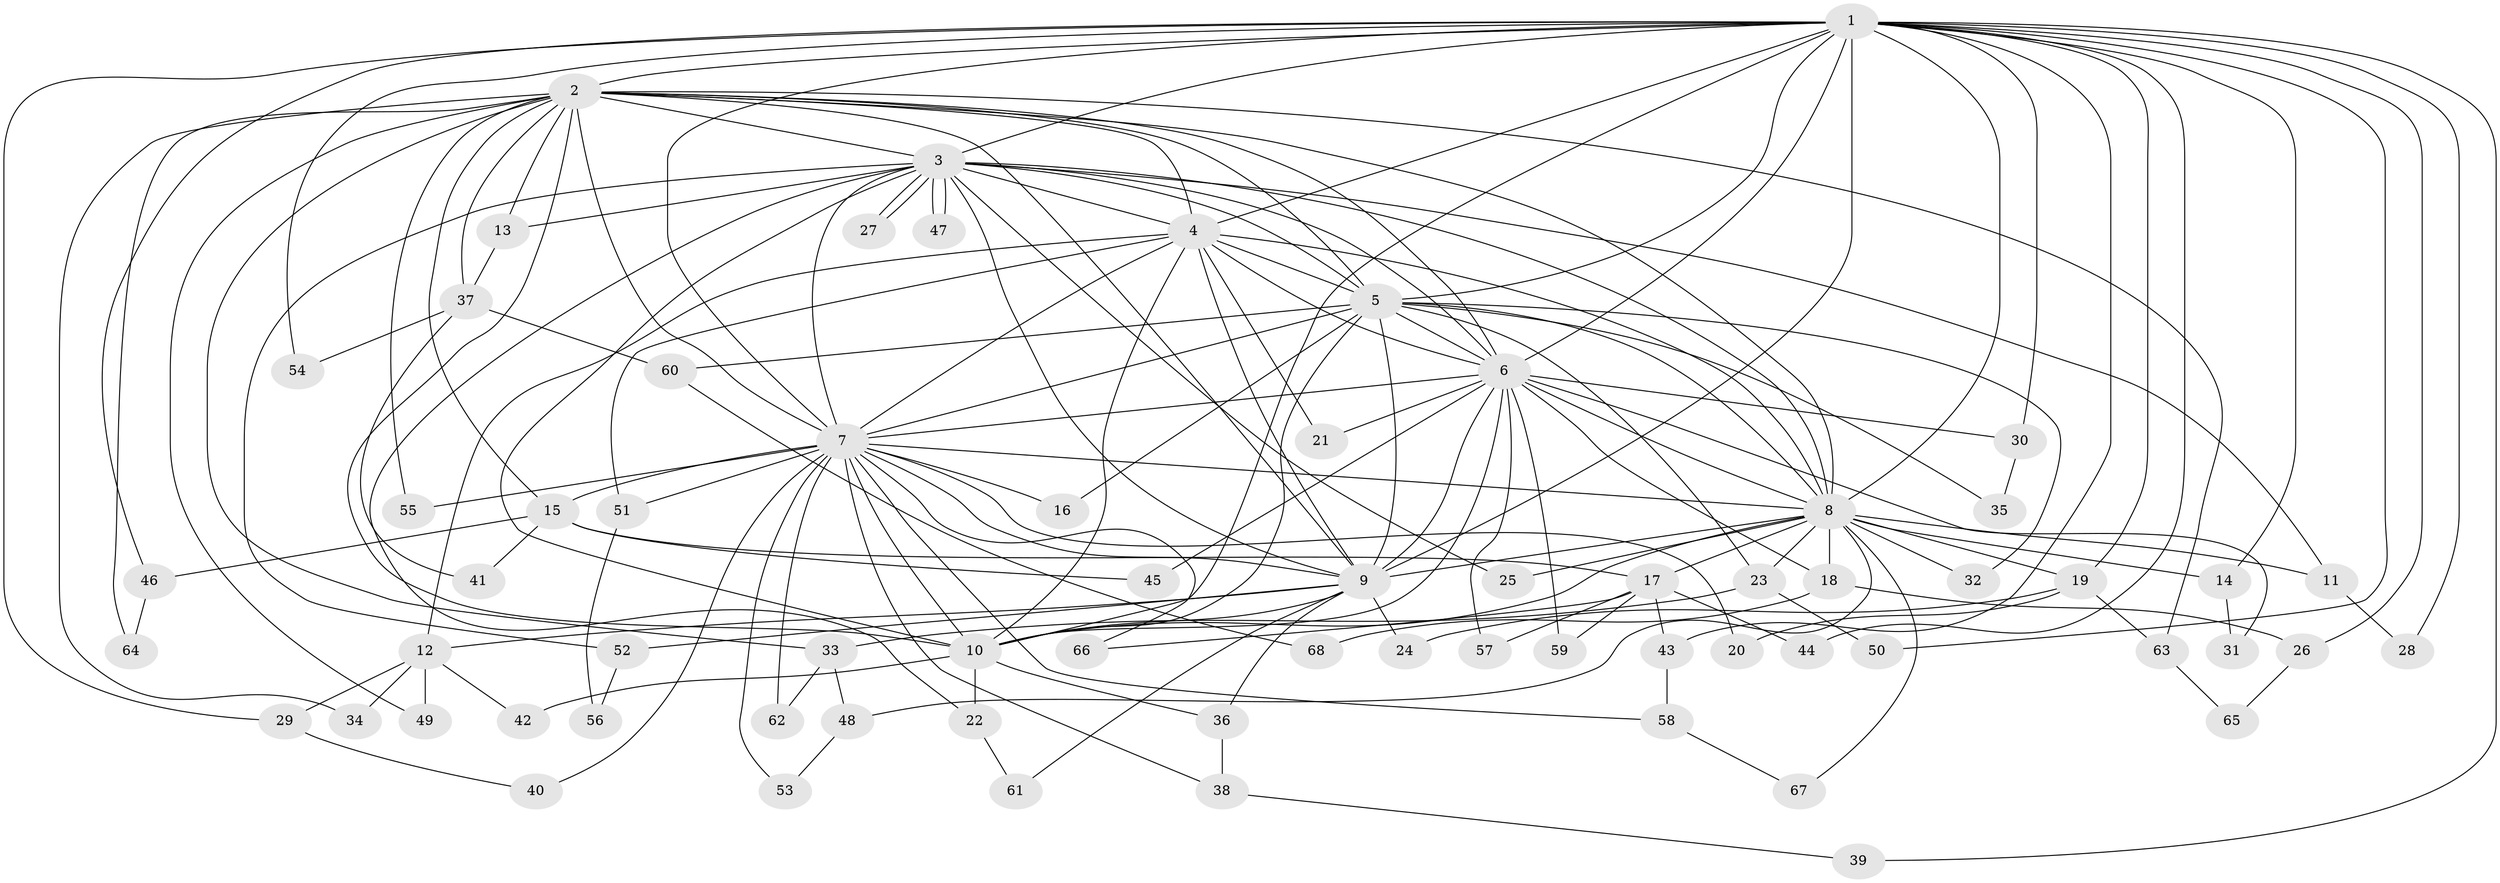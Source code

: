 // Generated by graph-tools (version 1.1) at 2025/43/03/09/25 04:43:39]
// undirected, 68 vertices, 161 edges
graph export_dot {
graph [start="1"]
  node [color=gray90,style=filled];
  1;
  2;
  3;
  4;
  5;
  6;
  7;
  8;
  9;
  10;
  11;
  12;
  13;
  14;
  15;
  16;
  17;
  18;
  19;
  20;
  21;
  22;
  23;
  24;
  25;
  26;
  27;
  28;
  29;
  30;
  31;
  32;
  33;
  34;
  35;
  36;
  37;
  38;
  39;
  40;
  41;
  42;
  43;
  44;
  45;
  46;
  47;
  48;
  49;
  50;
  51;
  52;
  53;
  54;
  55;
  56;
  57;
  58;
  59;
  60;
  61;
  62;
  63;
  64;
  65;
  66;
  67;
  68;
  1 -- 2;
  1 -- 3;
  1 -- 4;
  1 -- 5;
  1 -- 6;
  1 -- 7;
  1 -- 8;
  1 -- 9;
  1 -- 10;
  1 -- 14;
  1 -- 19;
  1 -- 26;
  1 -- 28;
  1 -- 29;
  1 -- 30;
  1 -- 39;
  1 -- 43;
  1 -- 44;
  1 -- 46;
  1 -- 50;
  1 -- 54;
  2 -- 3;
  2 -- 4;
  2 -- 5;
  2 -- 6;
  2 -- 7;
  2 -- 8;
  2 -- 9;
  2 -- 10;
  2 -- 13;
  2 -- 15;
  2 -- 33;
  2 -- 34;
  2 -- 37;
  2 -- 49;
  2 -- 55;
  2 -- 63;
  2 -- 64;
  3 -- 4;
  3 -- 5;
  3 -- 6;
  3 -- 7;
  3 -- 8;
  3 -- 9;
  3 -- 10;
  3 -- 11;
  3 -- 13;
  3 -- 22;
  3 -- 25;
  3 -- 27;
  3 -- 27;
  3 -- 47;
  3 -- 47;
  3 -- 52;
  4 -- 5;
  4 -- 6;
  4 -- 7;
  4 -- 8;
  4 -- 9;
  4 -- 10;
  4 -- 12;
  4 -- 21;
  4 -- 51;
  5 -- 6;
  5 -- 7;
  5 -- 8;
  5 -- 9;
  5 -- 10;
  5 -- 16;
  5 -- 23;
  5 -- 32;
  5 -- 35;
  5 -- 60;
  6 -- 7;
  6 -- 8;
  6 -- 9;
  6 -- 10;
  6 -- 18;
  6 -- 21;
  6 -- 30;
  6 -- 31;
  6 -- 45;
  6 -- 57;
  6 -- 59;
  7 -- 8;
  7 -- 9;
  7 -- 10;
  7 -- 15;
  7 -- 16;
  7 -- 20;
  7 -- 38;
  7 -- 40;
  7 -- 51;
  7 -- 53;
  7 -- 55;
  7 -- 58;
  7 -- 62;
  7 -- 66;
  8 -- 9;
  8 -- 10;
  8 -- 11;
  8 -- 14;
  8 -- 17;
  8 -- 18;
  8 -- 19;
  8 -- 23;
  8 -- 25;
  8 -- 32;
  8 -- 48;
  8 -- 67;
  9 -- 10;
  9 -- 12;
  9 -- 24;
  9 -- 36;
  9 -- 52;
  9 -- 61;
  10 -- 22;
  10 -- 36;
  10 -- 42;
  11 -- 28;
  12 -- 29;
  12 -- 34;
  12 -- 42;
  12 -- 49;
  13 -- 37;
  14 -- 31;
  15 -- 17;
  15 -- 41;
  15 -- 45;
  15 -- 46;
  17 -- 43;
  17 -- 44;
  17 -- 57;
  17 -- 59;
  17 -- 66;
  18 -- 26;
  18 -- 68;
  19 -- 20;
  19 -- 24;
  19 -- 63;
  22 -- 61;
  23 -- 33;
  23 -- 50;
  26 -- 65;
  29 -- 40;
  30 -- 35;
  33 -- 48;
  33 -- 62;
  36 -- 38;
  37 -- 41;
  37 -- 54;
  37 -- 60;
  38 -- 39;
  43 -- 58;
  46 -- 64;
  48 -- 53;
  51 -- 56;
  52 -- 56;
  58 -- 67;
  60 -- 68;
  63 -- 65;
}
